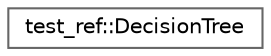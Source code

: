 digraph "类继承关系图"
{
 // LATEX_PDF_SIZE
  bgcolor="transparent";
  edge [fontname=Helvetica,fontsize=10,labelfontname=Helvetica,labelfontsize=10];
  node [fontname=Helvetica,fontsize=10,shape=box,height=0.2,width=0.4];
  rankdir="LR";
  Node0 [id="Node000000",label="test_ref::DecisionTree",height=0.2,width=0.4,color="grey40", fillcolor="white", style="filled",URL="$structtest__ref_1_1_decision_tree.html",tooltip=" "];
}
